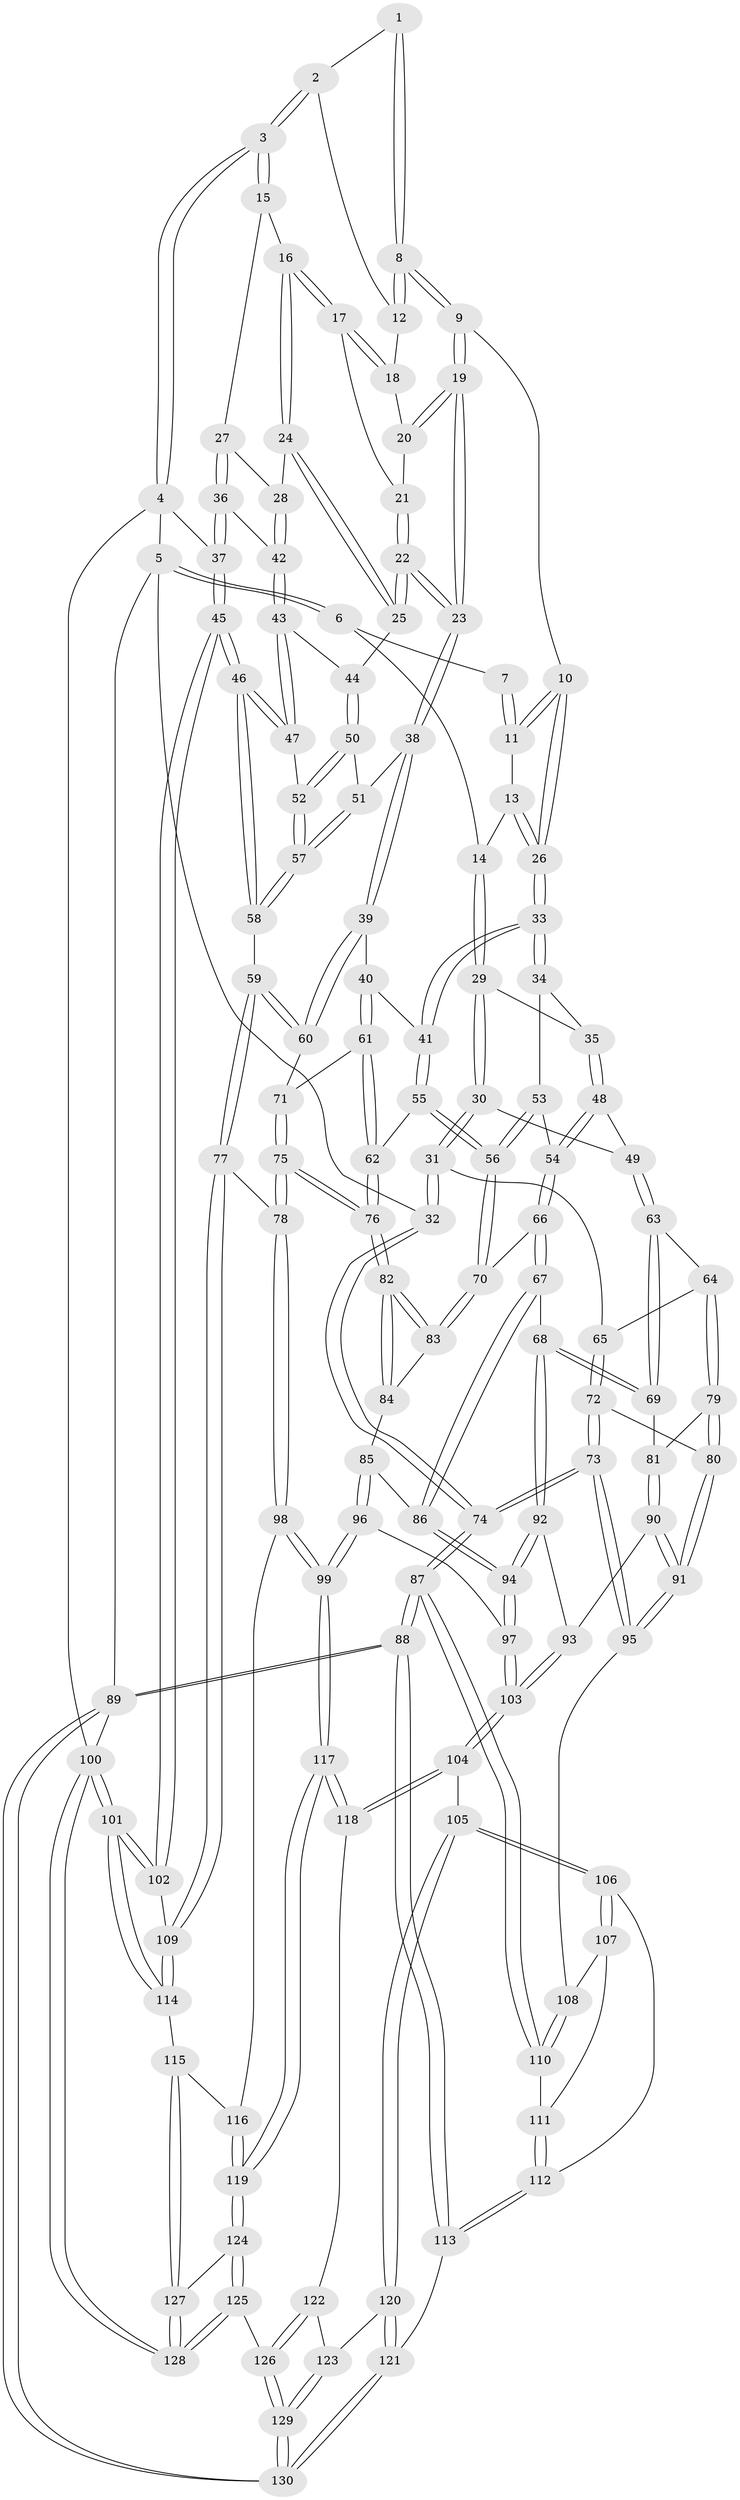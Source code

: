 // coarse degree distribution, {2: 0.01282051282051282, 4: 0.46153846153846156, 6: 0.08974358974358974, 5: 0.2948717948717949, 3: 0.14102564102564102}
// Generated by graph-tools (version 1.1) at 2025/24/03/03/25 07:24:39]
// undirected, 130 vertices, 322 edges
graph export_dot {
graph [start="1"]
  node [color=gray90,style=filled];
  1 [pos="+0.6790442931448689+0"];
  2 [pos="+0.916288705915988+0"];
  3 [pos="+1+0"];
  4 [pos="+1+0"];
  5 [pos="+0+0"];
  6 [pos="+0.249561593859877+0"];
  7 [pos="+0.5405400157874671+0"];
  8 [pos="+0.6927383849442158+0.056393798166770044"];
  9 [pos="+0.6846128560151086+0.10588264792376938"];
  10 [pos="+0.5497405796492063+0.06741087400796723"];
  11 [pos="+0.5303129230915103+0.01872880746945722"];
  12 [pos="+0.8208102650444983+0"];
  13 [pos="+0.35987755741125976+0.07224755374642217"];
  14 [pos="+0.3479398012923554+0.06938554788657277"];
  15 [pos="+0.9121327295025319+0.09556917591124699"];
  16 [pos="+0.8912109093006031+0.10341639585635073"];
  17 [pos="+0.8607933420891389+0.0899757171593539"];
  18 [pos="+0.8193728678847392+0"];
  19 [pos="+0.70741729531634+0.13329516059204263"];
  20 [pos="+0.7713580104125343+0.08027407447716214"];
  21 [pos="+0.854183514393746+0.09173933521538463"];
  22 [pos="+0.7348226694469207+0.20128648789471196"];
  23 [pos="+0.7250371647457298+0.20182287541916513"];
  24 [pos="+0.8666121016822049+0.17196382010583353"];
  25 [pos="+0.8291095618240796+0.20848594953271632"];
  26 [pos="+0.4909683310312129+0.19934351755440421"];
  27 [pos="+0.9533935307695584+0.15740052563014456"];
  28 [pos="+0.885645758193571+0.1756143903087723"];
  29 [pos="+0.2604463035007459+0.1734924904673176"];
  30 [pos="+0.14067556175879448+0.20814718765338272"];
  31 [pos="+0.06768222055749204+0.20404984080977856"];
  32 [pos="+0+0.06565420790094506"];
  33 [pos="+0.49052762798345356+0.2317438585045819"];
  34 [pos="+0.41438702905291164+0.24002619803901082"];
  35 [pos="+0.3642895992244586+0.2255977695145568"];
  36 [pos="+0.9995111034320453+0.2002092386568108"];
  37 [pos="+1+0.16598454330364443"];
  38 [pos="+0.7056659231975003+0.23624578085112935"];
  39 [pos="+0.6451082668964789+0.2847692458376392"];
  40 [pos="+0.5355084465537476+0.2743307165730999"];
  41 [pos="+0.5222563205172678+0.26982962363662255"];
  42 [pos="+0.9733310493835925+0.21633781434969138"];
  43 [pos="+0.9339305684383703+0.25572346865158013"];
  44 [pos="+0.8723416379853276+0.251120397710569"];
  45 [pos="+1+0.4636978494107184"];
  46 [pos="+1+0.4624907932721018"];
  47 [pos="+0.9520887251342535+0.32599797487106036"];
  48 [pos="+0.30303313102322993+0.344014726836086"];
  49 [pos="+0.29278276760634553+0.3416398264887989"];
  50 [pos="+0.85411050278431+0.3340183970680779"];
  51 [pos="+0.7225441069613419+0.2532296042381957"];
  52 [pos="+0.8609443473616282+0.3618530091822447"];
  53 [pos="+0.3759518545738359+0.30419456845676063"];
  54 [pos="+0.3105109688470436+0.34739321278854174"];
  55 [pos="+0.42804477280237685+0.4130020985605984"];
  56 [pos="+0.422278889843786+0.4162485600276615"];
  57 [pos="+0.8342082690099801+0.43361819724827855"];
  58 [pos="+0.8262798629016198+0.4968199691089783"];
  59 [pos="+0.8248793995848647+0.49795985015623023"];
  60 [pos="+0.6570869197491708+0.3354119429006166"];
  61 [pos="+0.5491441813584065+0.41536001273320194"];
  62 [pos="+0.5335014977758881+0.4540634646989115"];
  63 [pos="+0.24266550999054406+0.4312001368473015"];
  64 [pos="+0.14076737334721515+0.3818818539679554"];
  65 [pos="+0.11198891798781632+0.32104348714990727"];
  66 [pos="+0.380502130155845+0.4289747426899706"];
  67 [pos="+0.3589388260310073+0.44858392943502334"];
  68 [pos="+0.28547279214453164+0.4841343225674872"];
  69 [pos="+0.2537774974049104+0.4520900522774144"];
  70 [pos="+0.4100178184774738+0.42602677287804347"];
  71 [pos="+0.6312208099323798+0.4094246195278176"];
  72 [pos="+0.04519565595521336+0.5107952960488138"];
  73 [pos="+0+0.5414155900826798"];
  74 [pos="+0+0.5407424281680144"];
  75 [pos="+0.6224454917133231+0.5843021540504606"];
  76 [pos="+0.590692490877049+0.5553239473248301"];
  77 [pos="+0.7666630199561615+0.5958355791795833"];
  78 [pos="+0.6247064482469529+0.588307339084693"];
  79 [pos="+0.13639656079235557+0.46580473476540263"];
  80 [pos="+0.06420249829194415+0.5114518111397902"];
  81 [pos="+0.16064807289118113+0.4932346422230588"];
  82 [pos="+0.5516193175528107+0.5427712350691103"];
  83 [pos="+0.4115264342459833+0.4297512245460485"];
  84 [pos="+0.43819342626220836+0.5176681445131983"];
  85 [pos="+0.4258155291990286+0.5417349882880192"];
  86 [pos="+0.37255807835121496+0.5376978705119756"];
  87 [pos="+0+0.6833100227141146"];
  88 [pos="+0+0.7972962496049233"];
  89 [pos="+0+1"];
  90 [pos="+0.18993752528563757+0.5656025655911991"];
  91 [pos="+0.14037767259391914+0.5938639464429953"];
  92 [pos="+0.2741555462038784+0.5268526940619291"];
  93 [pos="+0.1932941146359023+0.5660232313666174"];
  94 [pos="+0.330171224557729+0.5906569955054154"];
  95 [pos="+0.11639798441533884+0.6321150294204578"];
  96 [pos="+0.43080061060625147+0.6809519250591266"];
  97 [pos="+0.3563101992485549+0.6695035812208502"];
  98 [pos="+0.5242718090945161+0.6930973518180199"];
  99 [pos="+0.49469040728326336+0.7114127764786258"];
  100 [pos="+1+1"];
  101 [pos="+1+1"];
  102 [pos="+1+0.5737480635400269"];
  103 [pos="+0.278578082513606+0.7076545861868826"];
  104 [pos="+0.2404706167811728+0.7520320120760909"];
  105 [pos="+0.22448403571905262+0.7608563649420549"];
  106 [pos="+0.21955871066785507+0.758752720151839"];
  107 [pos="+0.1258585688680563+0.6724391657354547"];
  108 [pos="+0.11691444752983957+0.6369840307722748"];
  109 [pos="+0.8231621659497411+0.7011926661016197"];
  110 [pos="+0.0002207085947705663+0.6937419844117292"];
  111 [pos="+0.07655162291843111+0.7110833513946073"];
  112 [pos="+0.06666497732754798+0.7858114577941403"];
  113 [pos="+0.019680421163711475+0.8261565949116421"];
  114 [pos="+0.8275706461149225+0.7434123898301482"];
  115 [pos="+0.7686957843715967+0.8359061647928402"];
  116 [pos="+0.668231173564872+0.7973851838997864"];
  117 [pos="+0.48732556849345626+0.7945898928914956"];
  118 [pos="+0.37209888235884053+0.8497517957901857"];
  119 [pos="+0.5237042234744671+0.8738864095958213"];
  120 [pos="+0.20189495871823185+0.8835963449675558"];
  121 [pos="+0.12715437707202024+0.9166087342620151"];
  122 [pos="+0.3635769193599646+0.8670095315487795"];
  123 [pos="+0.24606826116927005+0.9187142836574717"];
  124 [pos="+0.5523397296076887+0.9603591132289008"];
  125 [pos="+0.48202082067329555+1"];
  126 [pos="+0.43148293303490765+1"];
  127 [pos="+0.7584966065264759+0.8784104387898237"];
  128 [pos="+1+1"];
  129 [pos="+0.38396672438302315+1"];
  130 [pos="+0+1"];
  1 -- 2;
  1 -- 8;
  1 -- 8;
  2 -- 3;
  2 -- 3;
  2 -- 12;
  3 -- 4;
  3 -- 4;
  3 -- 15;
  3 -- 15;
  4 -- 5;
  4 -- 37;
  4 -- 100;
  5 -- 6;
  5 -- 6;
  5 -- 32;
  5 -- 89;
  6 -- 7;
  6 -- 14;
  7 -- 11;
  7 -- 11;
  8 -- 9;
  8 -- 9;
  8 -- 12;
  8 -- 12;
  9 -- 10;
  9 -- 19;
  9 -- 19;
  10 -- 11;
  10 -- 11;
  10 -- 26;
  10 -- 26;
  11 -- 13;
  12 -- 18;
  13 -- 14;
  13 -- 26;
  13 -- 26;
  14 -- 29;
  14 -- 29;
  15 -- 16;
  15 -- 27;
  16 -- 17;
  16 -- 17;
  16 -- 24;
  16 -- 24;
  17 -- 18;
  17 -- 18;
  17 -- 21;
  18 -- 20;
  19 -- 20;
  19 -- 20;
  19 -- 23;
  19 -- 23;
  20 -- 21;
  21 -- 22;
  21 -- 22;
  22 -- 23;
  22 -- 23;
  22 -- 25;
  22 -- 25;
  23 -- 38;
  23 -- 38;
  24 -- 25;
  24 -- 25;
  24 -- 28;
  25 -- 44;
  26 -- 33;
  26 -- 33;
  27 -- 28;
  27 -- 36;
  27 -- 36;
  28 -- 42;
  28 -- 42;
  29 -- 30;
  29 -- 30;
  29 -- 35;
  30 -- 31;
  30 -- 31;
  30 -- 49;
  31 -- 32;
  31 -- 32;
  31 -- 65;
  32 -- 74;
  32 -- 74;
  33 -- 34;
  33 -- 34;
  33 -- 41;
  33 -- 41;
  34 -- 35;
  34 -- 53;
  35 -- 48;
  35 -- 48;
  36 -- 37;
  36 -- 37;
  36 -- 42;
  37 -- 45;
  37 -- 45;
  38 -- 39;
  38 -- 39;
  38 -- 51;
  39 -- 40;
  39 -- 60;
  39 -- 60;
  40 -- 41;
  40 -- 61;
  40 -- 61;
  41 -- 55;
  41 -- 55;
  42 -- 43;
  42 -- 43;
  43 -- 44;
  43 -- 47;
  43 -- 47;
  44 -- 50;
  44 -- 50;
  45 -- 46;
  45 -- 46;
  45 -- 102;
  45 -- 102;
  46 -- 47;
  46 -- 47;
  46 -- 58;
  46 -- 58;
  47 -- 52;
  48 -- 49;
  48 -- 54;
  48 -- 54;
  49 -- 63;
  49 -- 63;
  50 -- 51;
  50 -- 52;
  50 -- 52;
  51 -- 57;
  51 -- 57;
  52 -- 57;
  52 -- 57;
  53 -- 54;
  53 -- 56;
  53 -- 56;
  54 -- 66;
  54 -- 66;
  55 -- 56;
  55 -- 56;
  55 -- 62;
  56 -- 70;
  56 -- 70;
  57 -- 58;
  57 -- 58;
  58 -- 59;
  59 -- 60;
  59 -- 60;
  59 -- 77;
  59 -- 77;
  60 -- 71;
  61 -- 62;
  61 -- 62;
  61 -- 71;
  62 -- 76;
  62 -- 76;
  63 -- 64;
  63 -- 69;
  63 -- 69;
  64 -- 65;
  64 -- 79;
  64 -- 79;
  65 -- 72;
  65 -- 72;
  66 -- 67;
  66 -- 67;
  66 -- 70;
  67 -- 68;
  67 -- 86;
  67 -- 86;
  68 -- 69;
  68 -- 69;
  68 -- 92;
  68 -- 92;
  69 -- 81;
  70 -- 83;
  70 -- 83;
  71 -- 75;
  71 -- 75;
  72 -- 73;
  72 -- 73;
  72 -- 80;
  73 -- 74;
  73 -- 74;
  73 -- 95;
  73 -- 95;
  74 -- 87;
  74 -- 87;
  75 -- 76;
  75 -- 76;
  75 -- 78;
  75 -- 78;
  76 -- 82;
  76 -- 82;
  77 -- 78;
  77 -- 109;
  77 -- 109;
  78 -- 98;
  78 -- 98;
  79 -- 80;
  79 -- 80;
  79 -- 81;
  80 -- 91;
  80 -- 91;
  81 -- 90;
  81 -- 90;
  82 -- 83;
  82 -- 83;
  82 -- 84;
  82 -- 84;
  83 -- 84;
  84 -- 85;
  85 -- 86;
  85 -- 96;
  85 -- 96;
  86 -- 94;
  86 -- 94;
  87 -- 88;
  87 -- 88;
  87 -- 110;
  87 -- 110;
  88 -- 89;
  88 -- 89;
  88 -- 113;
  88 -- 113;
  89 -- 130;
  89 -- 130;
  89 -- 100;
  90 -- 91;
  90 -- 91;
  90 -- 93;
  91 -- 95;
  91 -- 95;
  92 -- 93;
  92 -- 94;
  92 -- 94;
  93 -- 103;
  93 -- 103;
  94 -- 97;
  94 -- 97;
  95 -- 108;
  96 -- 97;
  96 -- 99;
  96 -- 99;
  97 -- 103;
  97 -- 103;
  98 -- 99;
  98 -- 99;
  98 -- 116;
  99 -- 117;
  99 -- 117;
  100 -- 101;
  100 -- 101;
  100 -- 128;
  100 -- 128;
  101 -- 102;
  101 -- 102;
  101 -- 114;
  101 -- 114;
  102 -- 109;
  103 -- 104;
  103 -- 104;
  104 -- 105;
  104 -- 118;
  104 -- 118;
  105 -- 106;
  105 -- 106;
  105 -- 120;
  105 -- 120;
  106 -- 107;
  106 -- 107;
  106 -- 112;
  107 -- 108;
  107 -- 111;
  108 -- 110;
  108 -- 110;
  109 -- 114;
  109 -- 114;
  110 -- 111;
  111 -- 112;
  111 -- 112;
  112 -- 113;
  112 -- 113;
  113 -- 121;
  114 -- 115;
  115 -- 116;
  115 -- 127;
  115 -- 127;
  116 -- 119;
  116 -- 119;
  117 -- 118;
  117 -- 118;
  117 -- 119;
  117 -- 119;
  118 -- 122;
  119 -- 124;
  119 -- 124;
  120 -- 121;
  120 -- 121;
  120 -- 123;
  121 -- 130;
  121 -- 130;
  122 -- 123;
  122 -- 126;
  122 -- 126;
  123 -- 129;
  123 -- 129;
  124 -- 125;
  124 -- 125;
  124 -- 127;
  125 -- 126;
  125 -- 128;
  125 -- 128;
  126 -- 129;
  126 -- 129;
  127 -- 128;
  127 -- 128;
  129 -- 130;
  129 -- 130;
}

